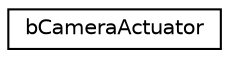 digraph G
{
  edge [fontname="Helvetica",fontsize="10",labelfontname="Helvetica",labelfontsize="10"];
  node [fontname="Helvetica",fontsize="10",shape=record];
  rankdir=LR;
  Node1 [label="bCameraActuator",height=0.2,width=0.4,color="black", fillcolor="white", style="filled",URL="$d3/d76/structbCameraActuator.html"];
}
